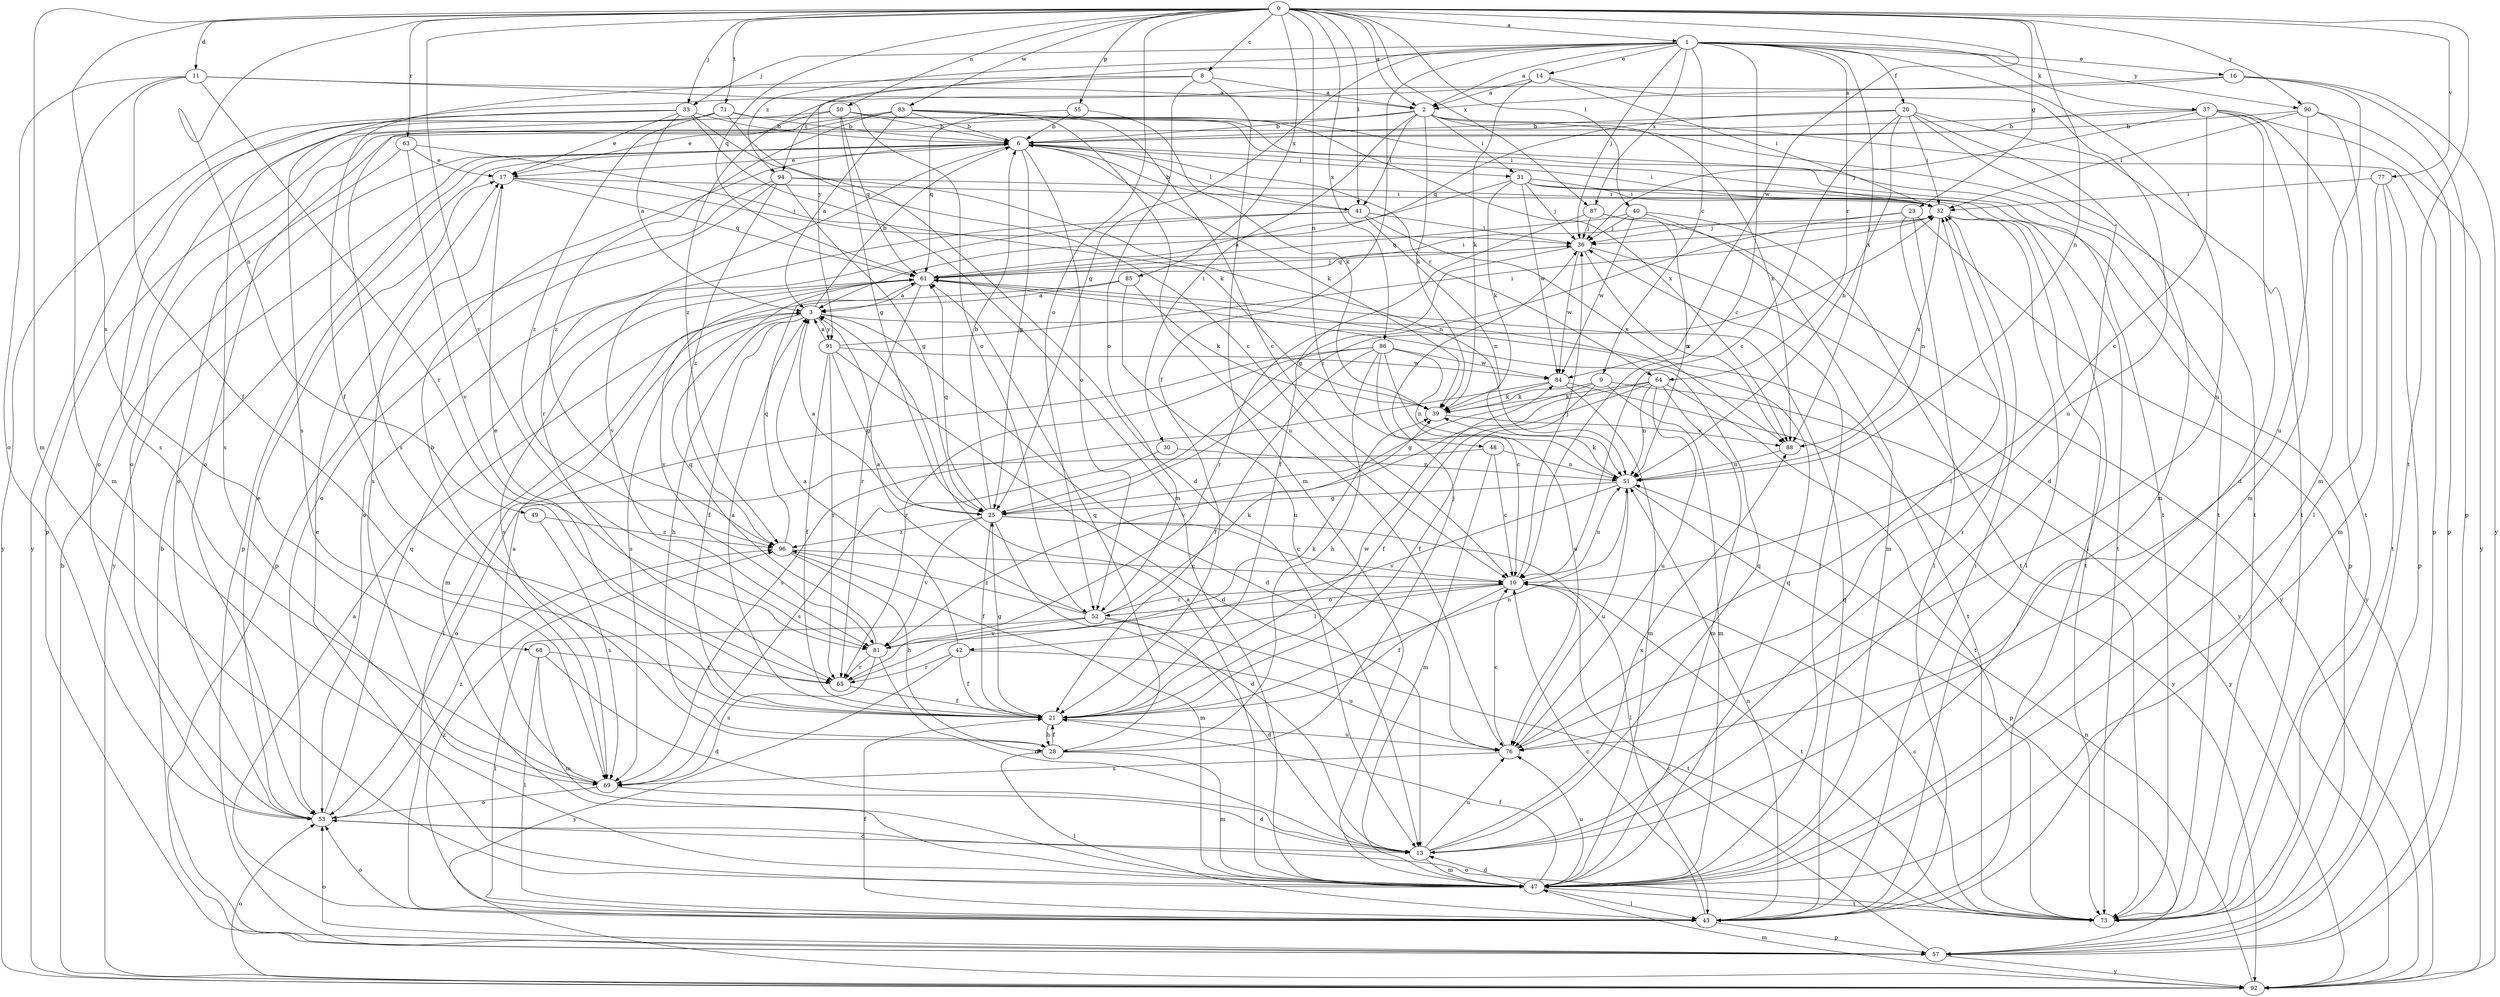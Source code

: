 strict digraph  {
0;
1;
2;
3;
6;
8;
9;
10;
11;
13;
14;
16;
17;
20;
21;
23;
25;
28;
30;
31;
32;
33;
36;
37;
39;
40;
41;
42;
43;
47;
48;
49;
50;
51;
52;
53;
55;
57;
61;
63;
64;
65;
68;
69;
71;
73;
76;
77;
81;
83;
84;
85;
86;
87;
88;
90;
91;
92;
94;
96;
0 -> 1  [label=a];
0 -> 2  [label=a];
0 -> 8  [label=c];
0 -> 11  [label=d];
0 -> 23  [label=g];
0 -> 33  [label=j];
0 -> 40  [label=l];
0 -> 41  [label=l];
0 -> 47  [label=m];
0 -> 48  [label=n];
0 -> 49  [label=n];
0 -> 50  [label=n];
0 -> 51  [label=n];
0 -> 52  [label=o];
0 -> 55  [label=p];
0 -> 61  [label=q];
0 -> 63  [label=r];
0 -> 68  [label=s];
0 -> 71  [label=t];
0 -> 73  [label=t];
0 -> 77  [label=v];
0 -> 81  [label=v];
0 -> 83  [label=w];
0 -> 84  [label=w];
0 -> 85  [label=x];
0 -> 86  [label=x];
0 -> 87  [label=x];
0 -> 90  [label=y];
1 -> 2  [label=a];
1 -> 9  [label=c];
1 -> 10  [label=c];
1 -> 14  [label=e];
1 -> 16  [label=e];
1 -> 20  [label=f];
1 -> 21  [label=f];
1 -> 25  [label=g];
1 -> 33  [label=j];
1 -> 36  [label=j];
1 -> 37  [label=k];
1 -> 64  [label=r];
1 -> 76  [label=u];
1 -> 87  [label=x];
1 -> 88  [label=x];
1 -> 90  [label=y];
1 -> 91  [label=y];
1 -> 94  [label=z];
2 -> 6  [label=b];
2 -> 30  [label=i];
2 -> 31  [label=i];
2 -> 39  [label=k];
2 -> 41  [label=l];
2 -> 57  [label=p];
2 -> 69  [label=s];
2 -> 73  [label=t];
2 -> 88  [label=x];
3 -> 6  [label=b];
3 -> 13  [label=d];
3 -> 21  [label=f];
3 -> 28  [label=h];
3 -> 69  [label=s];
3 -> 73  [label=t];
3 -> 91  [label=y];
6 -> 17  [label=e];
6 -> 25  [label=g];
6 -> 31  [label=i];
6 -> 32  [label=i];
6 -> 39  [label=k];
6 -> 41  [label=l];
6 -> 52  [label=o];
6 -> 57  [label=p];
6 -> 64  [label=r];
6 -> 65  [label=r];
6 -> 92  [label=y];
8 -> 2  [label=a];
8 -> 21  [label=f];
8 -> 47  [label=m];
8 -> 52  [label=o];
8 -> 94  [label=z];
9 -> 21  [label=f];
9 -> 25  [label=g];
9 -> 39  [label=k];
9 -> 47  [label=m];
9 -> 92  [label=y];
10 -> 21  [label=f];
10 -> 36  [label=j];
10 -> 42  [label=l];
10 -> 51  [label=n];
10 -> 52  [label=o];
10 -> 73  [label=t];
11 -> 2  [label=a];
11 -> 21  [label=f];
11 -> 47  [label=m];
11 -> 52  [label=o];
11 -> 53  [label=o];
11 -> 65  [label=r];
13 -> 32  [label=i];
13 -> 47  [label=m];
13 -> 61  [label=q];
13 -> 76  [label=u];
13 -> 88  [label=x];
14 -> 2  [label=a];
14 -> 32  [label=i];
14 -> 39  [label=k];
14 -> 76  [label=u];
14 -> 96  [label=z];
16 -> 2  [label=a];
16 -> 47  [label=m];
16 -> 57  [label=p];
16 -> 69  [label=s];
16 -> 92  [label=y];
17 -> 32  [label=i];
17 -> 36  [label=j];
17 -> 61  [label=q];
17 -> 69  [label=s];
20 -> 6  [label=b];
20 -> 10  [label=c];
20 -> 13  [label=d];
20 -> 32  [label=i];
20 -> 47  [label=m];
20 -> 51  [label=n];
20 -> 61  [label=q];
20 -> 73  [label=t];
21 -> 3  [label=a];
21 -> 25  [label=g];
21 -> 28  [label=h];
21 -> 51  [label=n];
21 -> 76  [label=u];
21 -> 84  [label=w];
23 -> 25  [label=g];
23 -> 36  [label=j];
23 -> 43  [label=l];
23 -> 51  [label=n];
23 -> 92  [label=y];
25 -> 3  [label=a];
25 -> 6  [label=b];
25 -> 10  [label=c];
25 -> 13  [label=d];
25 -> 21  [label=f];
25 -> 32  [label=i];
25 -> 43  [label=l];
25 -> 61  [label=q];
25 -> 81  [label=v];
25 -> 96  [label=z];
28 -> 6  [label=b];
28 -> 21  [label=f];
28 -> 36  [label=j];
28 -> 43  [label=l];
28 -> 47  [label=m];
28 -> 61  [label=q];
30 -> 51  [label=n];
30 -> 69  [label=s];
31 -> 3  [label=a];
31 -> 32  [label=i];
31 -> 36  [label=j];
31 -> 39  [label=k];
31 -> 43  [label=l];
31 -> 57  [label=p];
31 -> 73  [label=t];
31 -> 84  [label=w];
32 -> 36  [label=j];
32 -> 43  [label=l];
32 -> 73  [label=t];
32 -> 88  [label=x];
33 -> 3  [label=a];
33 -> 6  [label=b];
33 -> 10  [label=c];
33 -> 17  [label=e];
33 -> 47  [label=m];
33 -> 69  [label=s];
33 -> 92  [label=y];
36 -> 61  [label=q];
36 -> 65  [label=r];
36 -> 84  [label=w];
36 -> 88  [label=x];
36 -> 92  [label=y];
37 -> 6  [label=b];
37 -> 10  [label=c];
37 -> 13  [label=d];
37 -> 36  [label=j];
37 -> 47  [label=m];
37 -> 53  [label=o];
37 -> 73  [label=t];
37 -> 92  [label=y];
39 -> 88  [label=x];
40 -> 36  [label=j];
40 -> 47  [label=m];
40 -> 61  [label=q];
40 -> 73  [label=t];
40 -> 84  [label=w];
41 -> 6  [label=b];
41 -> 36  [label=j];
41 -> 51  [label=n];
41 -> 53  [label=o];
41 -> 81  [label=v];
41 -> 88  [label=x];
42 -> 3  [label=a];
42 -> 21  [label=f];
42 -> 65  [label=r];
42 -> 76  [label=u];
42 -> 92  [label=y];
43 -> 3  [label=a];
43 -> 10  [label=c];
43 -> 21  [label=f];
43 -> 32  [label=i];
43 -> 51  [label=n];
43 -> 53  [label=o];
43 -> 57  [label=p];
43 -> 61  [label=q];
43 -> 96  [label=z];
47 -> 3  [label=a];
47 -> 13  [label=d];
47 -> 17  [label=e];
47 -> 21  [label=f];
47 -> 36  [label=j];
47 -> 43  [label=l];
47 -> 61  [label=q];
47 -> 73  [label=t];
47 -> 76  [label=u];
48 -> 10  [label=c];
48 -> 47  [label=m];
48 -> 51  [label=n];
48 -> 53  [label=o];
49 -> 69  [label=s];
49 -> 96  [label=z];
50 -> 6  [label=b];
50 -> 17  [label=e];
50 -> 25  [label=g];
50 -> 53  [label=o];
50 -> 61  [label=q];
50 -> 73  [label=t];
51 -> 25  [label=g];
51 -> 39  [label=k];
51 -> 57  [label=p];
51 -> 76  [label=u];
51 -> 81  [label=v];
52 -> 3  [label=a];
52 -> 10  [label=c];
52 -> 13  [label=d];
52 -> 39  [label=k];
52 -> 43  [label=l];
52 -> 73  [label=t];
52 -> 81  [label=v];
52 -> 96  [label=z];
53 -> 13  [label=d];
53 -> 17  [label=e];
53 -> 61  [label=q];
53 -> 96  [label=z];
55 -> 6  [label=b];
55 -> 39  [label=k];
55 -> 61  [label=q];
57 -> 6  [label=b];
57 -> 10  [label=c];
57 -> 53  [label=o];
57 -> 92  [label=y];
61 -> 3  [label=a];
61 -> 32  [label=i];
61 -> 36  [label=j];
61 -> 65  [label=r];
61 -> 69  [label=s];
61 -> 81  [label=v];
63 -> 17  [label=e];
63 -> 39  [label=k];
63 -> 53  [label=o];
63 -> 81  [label=v];
64 -> 21  [label=f];
64 -> 39  [label=k];
64 -> 47  [label=m];
64 -> 51  [label=n];
64 -> 73  [label=t];
64 -> 76  [label=u];
64 -> 81  [label=v];
65 -> 17  [label=e];
65 -> 21  [label=f];
65 -> 39  [label=k];
68 -> 13  [label=d];
68 -> 43  [label=l];
68 -> 47  [label=m];
68 -> 65  [label=r];
69 -> 3  [label=a];
69 -> 13  [label=d];
69 -> 53  [label=o];
71 -> 6  [label=b];
71 -> 13  [label=d];
71 -> 32  [label=i];
71 -> 69  [label=s];
71 -> 92  [label=y];
71 -> 96  [label=z];
73 -> 10  [label=c];
73 -> 53  [label=o];
76 -> 10  [label=c];
76 -> 32  [label=i];
76 -> 69  [label=s];
77 -> 32  [label=i];
77 -> 47  [label=m];
77 -> 57  [label=p];
77 -> 73  [label=t];
81 -> 13  [label=d];
81 -> 61  [label=q];
81 -> 65  [label=r];
81 -> 69  [label=s];
83 -> 3  [label=a];
83 -> 6  [label=b];
83 -> 10  [label=c];
83 -> 53  [label=o];
83 -> 57  [label=p];
83 -> 73  [label=t];
83 -> 76  [label=u];
83 -> 88  [label=x];
83 -> 96  [label=z];
84 -> 39  [label=k];
84 -> 47  [label=m];
84 -> 69  [label=s];
84 -> 92  [label=y];
85 -> 3  [label=a];
85 -> 39  [label=k];
85 -> 47  [label=m];
85 -> 76  [label=u];
86 -> 10  [label=c];
86 -> 21  [label=f];
86 -> 28  [label=h];
86 -> 43  [label=l];
86 -> 51  [label=n];
86 -> 65  [label=r];
86 -> 76  [label=u];
86 -> 84  [label=w];
87 -> 21  [label=f];
87 -> 36  [label=j];
87 -> 51  [label=n];
87 -> 92  [label=y];
88 -> 51  [label=n];
90 -> 6  [label=b];
90 -> 32  [label=i];
90 -> 43  [label=l];
90 -> 57  [label=p];
90 -> 76  [label=u];
91 -> 3  [label=a];
91 -> 13  [label=d];
91 -> 21  [label=f];
91 -> 25  [label=g];
91 -> 32  [label=i];
91 -> 65  [label=r];
91 -> 84  [label=w];
92 -> 6  [label=b];
92 -> 47  [label=m];
92 -> 51  [label=n];
92 -> 53  [label=o];
94 -> 25  [label=g];
94 -> 32  [label=i];
94 -> 51  [label=n];
94 -> 53  [label=o];
94 -> 57  [label=p];
94 -> 96  [label=z];
96 -> 10  [label=c];
96 -> 28  [label=h];
96 -> 47  [label=m];
96 -> 61  [label=q];
}
